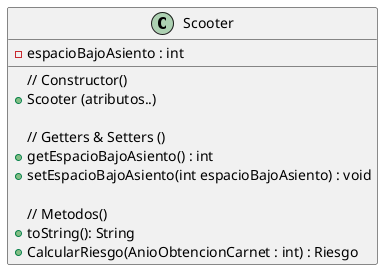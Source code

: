 @startuml

class Scooter{
- espacioBajoAsiento : int

// Constructor()
+Scooter (atributos..)

// Getters & Setters ()
+ getEspacioBajoAsiento() : int
+ setEspacioBajoAsiento(int espacioBajoAsiento) : void

// Metodos()
 + toString(): String
 + CalcularRiesgo(AnioObtencionCarnet : int) : Riesgo
}

@enduml